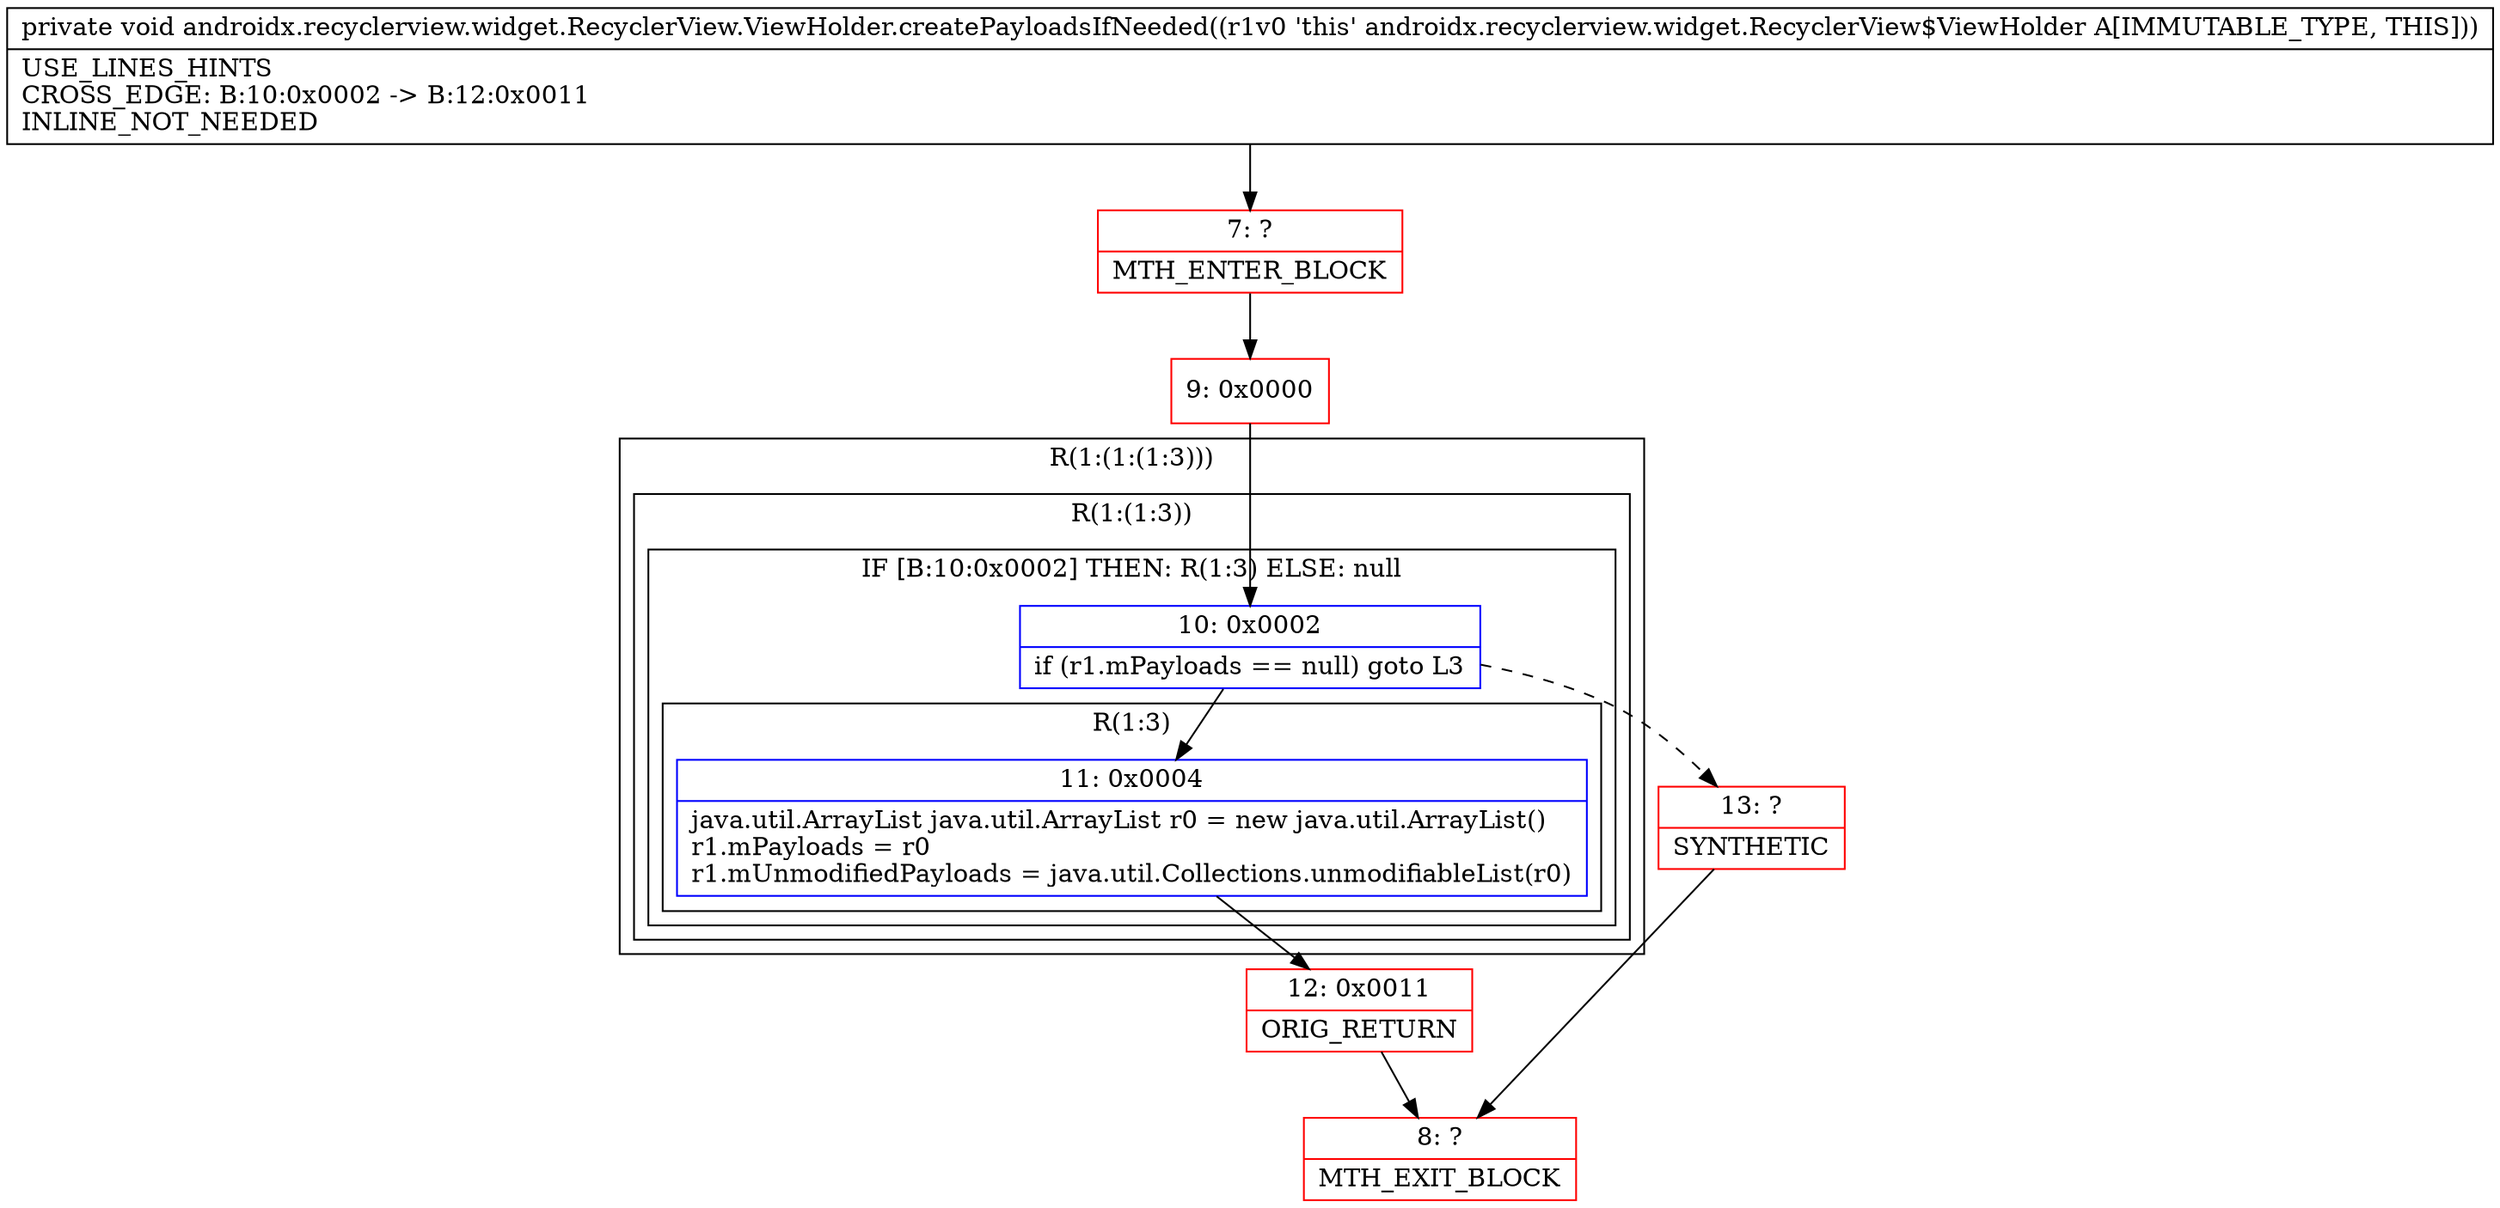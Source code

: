 digraph "CFG forandroidx.recyclerview.widget.RecyclerView.ViewHolder.createPayloadsIfNeeded()V" {
subgraph cluster_Region_2091340578 {
label = "R(1:(1:(1:3)))";
node [shape=record,color=blue];
subgraph cluster_Region_1837594011 {
label = "R(1:(1:3))";
node [shape=record,color=blue];
subgraph cluster_IfRegion_729463555 {
label = "IF [B:10:0x0002] THEN: R(1:3) ELSE: null";
node [shape=record,color=blue];
Node_10 [shape=record,label="{10\:\ 0x0002|if (r1.mPayloads == null) goto L3\l}"];
subgraph cluster_Region_1766404142 {
label = "R(1:3)";
node [shape=record,color=blue];
Node_11 [shape=record,label="{11\:\ 0x0004|java.util.ArrayList java.util.ArrayList r0 = new java.util.ArrayList()\lr1.mPayloads = r0\lr1.mUnmodifiedPayloads = java.util.Collections.unmodifiableList(r0)\l}"];
}
}
}
}
Node_7 [shape=record,color=red,label="{7\:\ ?|MTH_ENTER_BLOCK\l}"];
Node_9 [shape=record,color=red,label="{9\:\ 0x0000}"];
Node_12 [shape=record,color=red,label="{12\:\ 0x0011|ORIG_RETURN\l}"];
Node_8 [shape=record,color=red,label="{8\:\ ?|MTH_EXIT_BLOCK\l}"];
Node_13 [shape=record,color=red,label="{13\:\ ?|SYNTHETIC\l}"];
MethodNode[shape=record,label="{private void androidx.recyclerview.widget.RecyclerView.ViewHolder.createPayloadsIfNeeded((r1v0 'this' androidx.recyclerview.widget.RecyclerView$ViewHolder A[IMMUTABLE_TYPE, THIS]))  | USE_LINES_HINTS\lCROSS_EDGE: B:10:0x0002 \-\> B:12:0x0011\lINLINE_NOT_NEEDED\l}"];
MethodNode -> Node_7;Node_10 -> Node_11;
Node_10 -> Node_13[style=dashed];
Node_11 -> Node_12;
Node_7 -> Node_9;
Node_9 -> Node_10;
Node_12 -> Node_8;
Node_13 -> Node_8;
}

